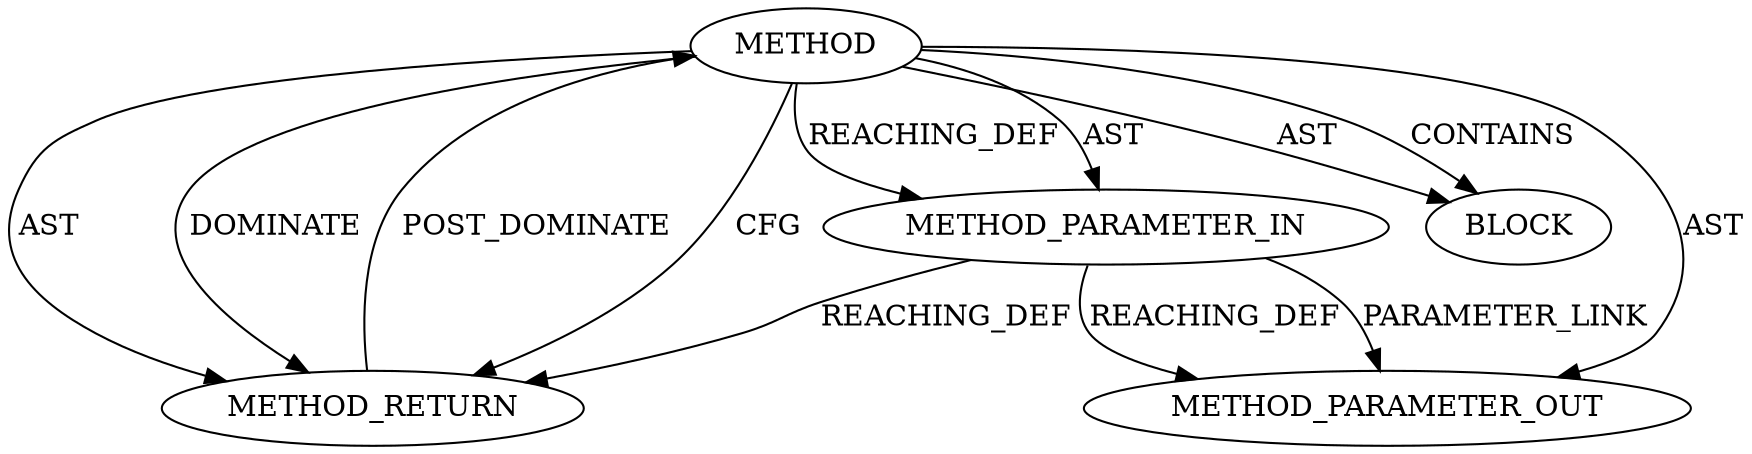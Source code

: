 digraph {
  13253 [label=METHOD_PARAMETER_OUT ORDER=1 CODE="p1" IS_VARIADIC=false TYPE_FULL_NAME="ANY" EVALUATION_STRATEGY="BY_VALUE" INDEX=1 NAME="p1"]
  11990 [label=METHOD_RETURN ORDER=2 CODE="RET" TYPE_FULL_NAME="ANY" EVALUATION_STRATEGY="BY_VALUE"]
  11989 [label=BLOCK ORDER=1 ARGUMENT_INDEX=1 CODE="<empty>" TYPE_FULL_NAME="ANY"]
  11987 [label=METHOD AST_PARENT_TYPE="NAMESPACE_BLOCK" AST_PARENT_FULL_NAME="<global>" ORDER=0 CODE="<empty>" FULL_NAME="iov_iter_count" IS_EXTERNAL=true FILENAME="<empty>" SIGNATURE="" NAME="iov_iter_count"]
  11988 [label=METHOD_PARAMETER_IN ORDER=1 CODE="p1" IS_VARIADIC=false TYPE_FULL_NAME="ANY" EVALUATION_STRATEGY="BY_VALUE" INDEX=1 NAME="p1"]
  11990 -> 11987 [label=POST_DOMINATE ]
  11988 -> 13253 [label=REACHING_DEF VARIABLE="p1"]
  11987 -> 11989 [label=AST ]
  11987 -> 11988 [label=REACHING_DEF VARIABLE=""]
  11987 -> 11988 [label=AST ]
  11987 -> 13253 [label=AST ]
  11988 -> 11990 [label=REACHING_DEF VARIABLE="p1"]
  11987 -> 11990 [label=AST ]
  11988 -> 13253 [label=PARAMETER_LINK ]
  11987 -> 11990 [label=DOMINATE ]
  11987 -> 11990 [label=CFG ]
  11987 -> 11989 [label=CONTAINS ]
}
